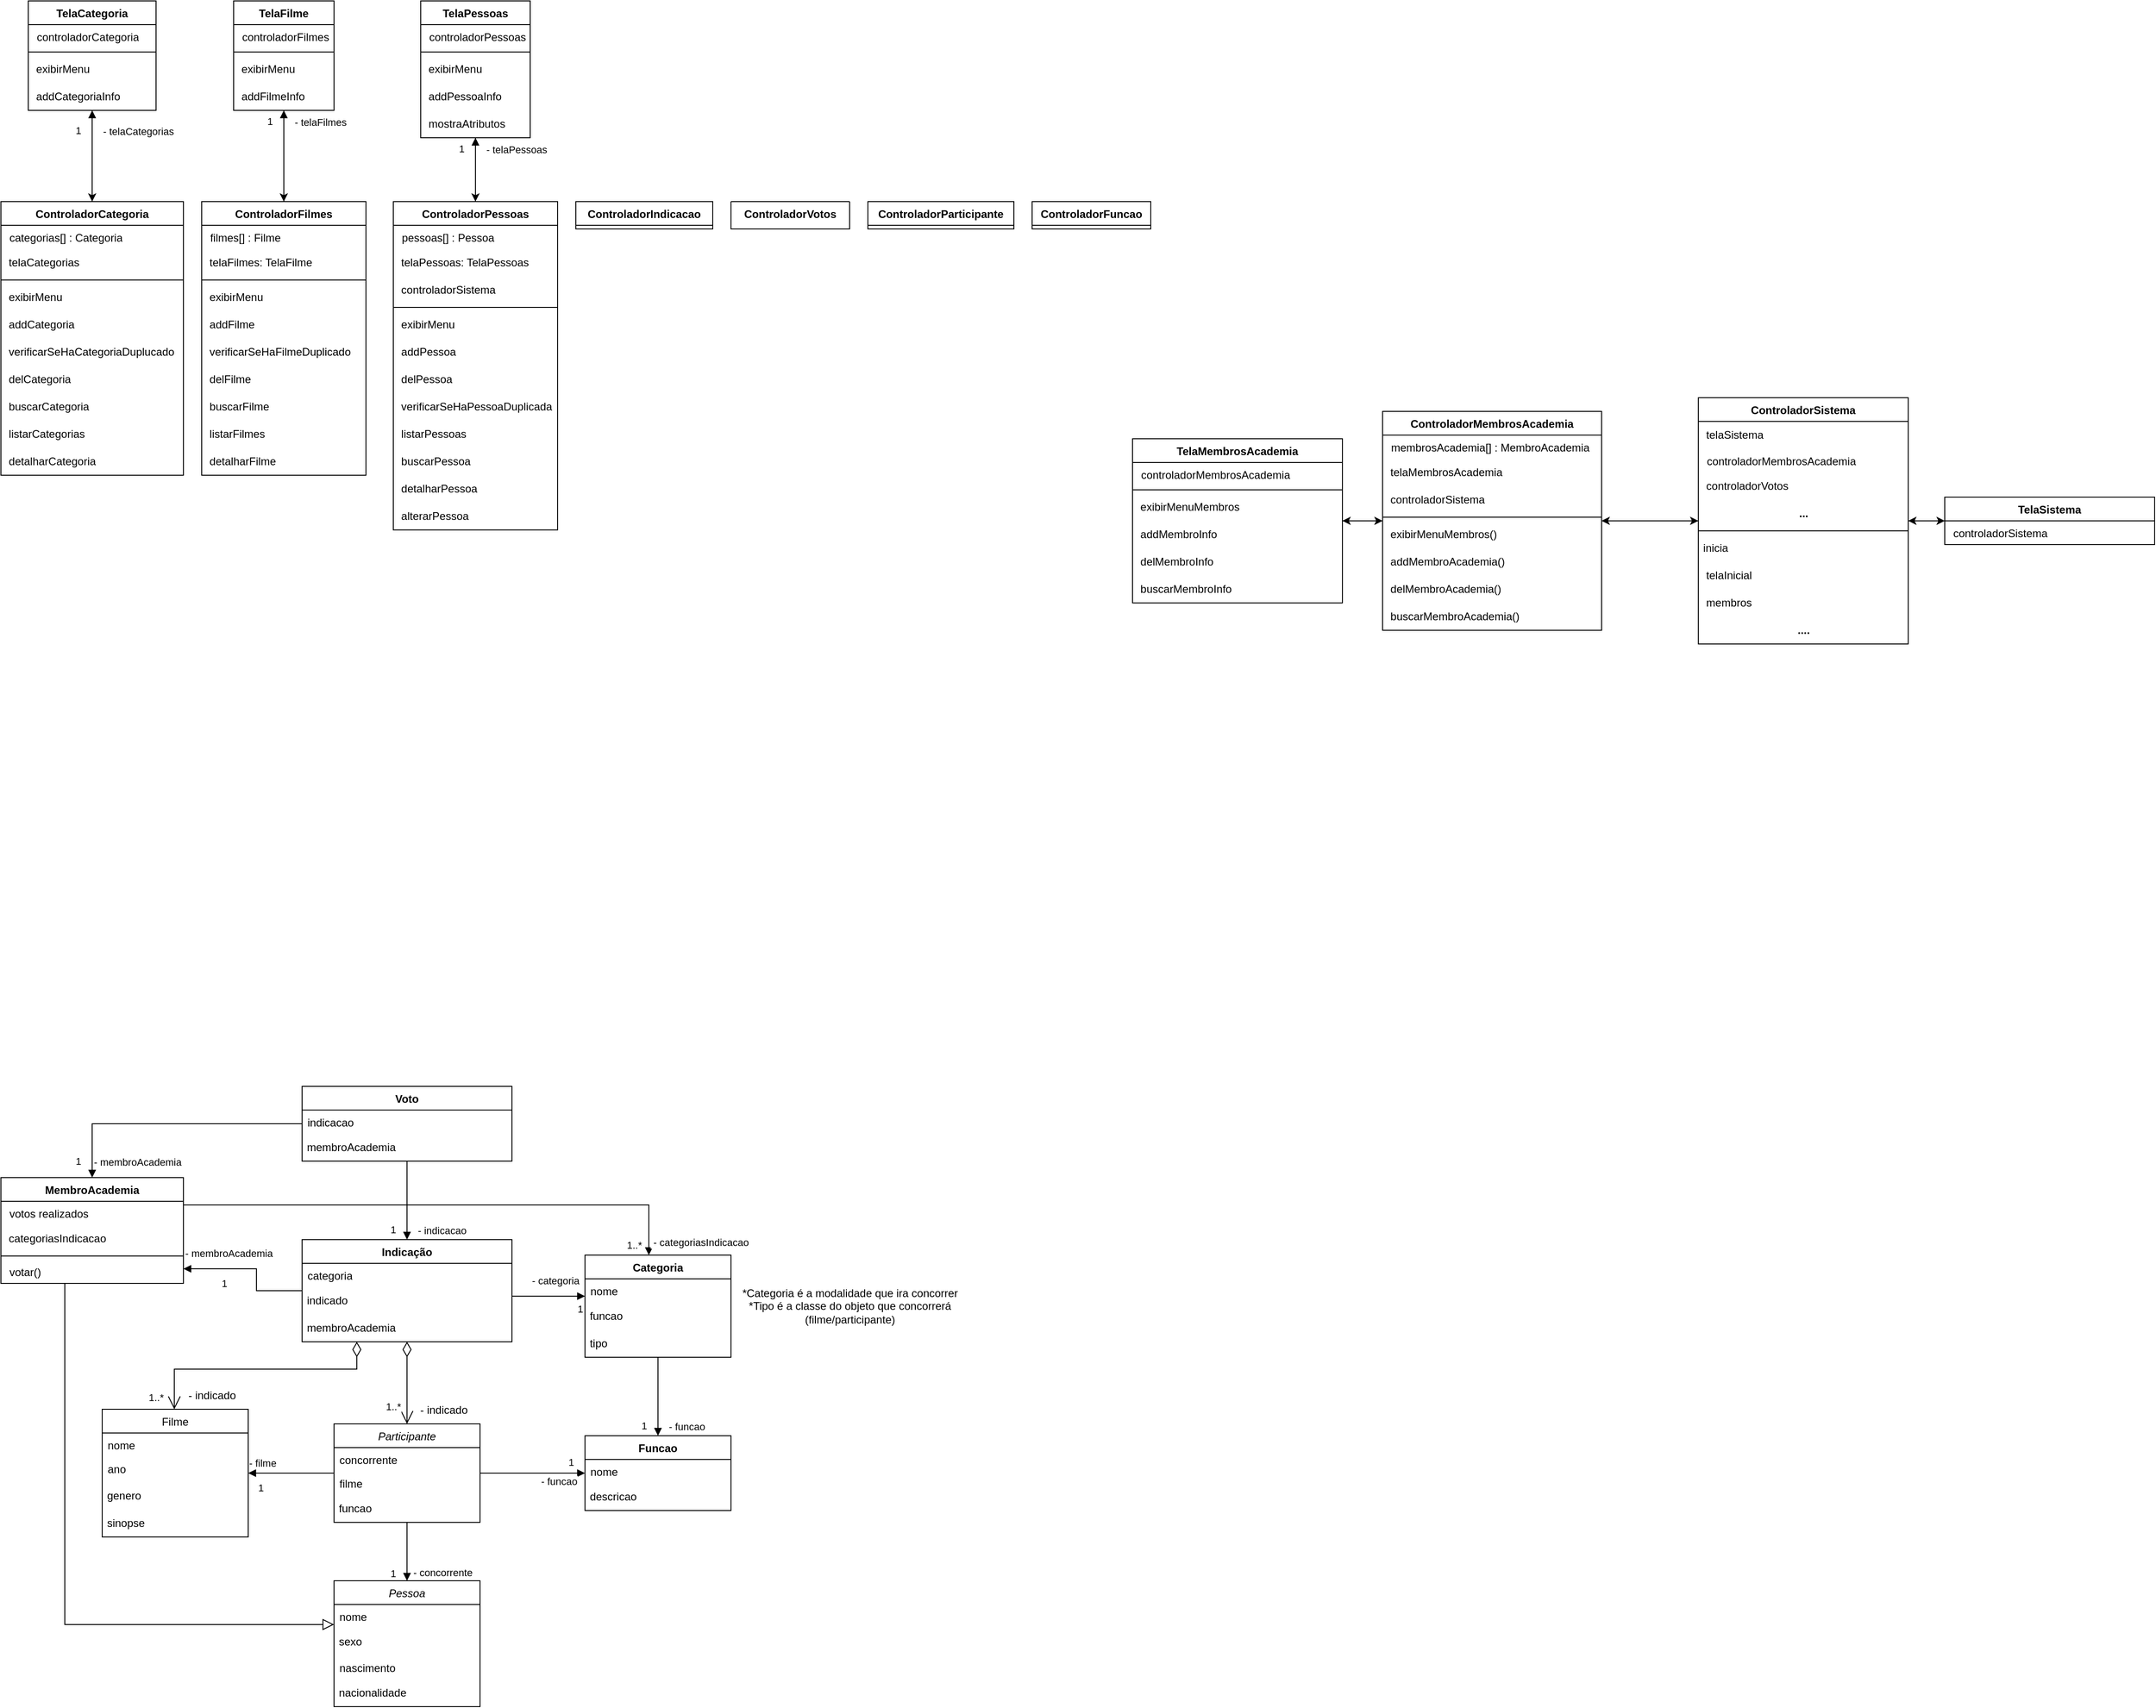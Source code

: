 <mxfile version="27.0.9">
  <diagram id="C5RBs43oDa-KdzZeNtuy" name="Page-1">
    <mxGraphModel dx="488" dy="505" grid="1" gridSize="10" guides="1" tooltips="1" connect="1" arrows="1" fold="1" page="1" pageScale="1" pageWidth="827" pageHeight="1169" math="0" shadow="0">
      <root>
        <mxCell id="WIyWlLk6GJQsqaUBKTNV-0" />
        <mxCell id="WIyWlLk6GJQsqaUBKTNV-1" parent="WIyWlLk6GJQsqaUBKTNV-0" />
        <mxCell id="9W1iwy_OAX4NTckHWpWj-81" value="ControladorPessoas" style="swimlane;fontStyle=1;align=center;verticalAlign=top;childLayout=stackLayout;horizontal=1;startSize=26;horizontalStack=0;resizeParent=1;resizeParentMax=0;resizeLast=0;collapsible=1;marginBottom=0;whiteSpace=wrap;html=1;" parent="WIyWlLk6GJQsqaUBKTNV-1" vertex="1">
          <mxGeometry x="1290" y="240" width="180" height="360" as="geometry">
            <mxRectangle x="1620" y="280" width="150" height="30" as="alternateBounds" />
          </mxGeometry>
        </mxCell>
        <mxCell id="9W1iwy_OAX4NTckHWpWj-82" value="&amp;nbsp;pessoas[] : Pessoa" style="text;strokeColor=none;fillColor=none;align=left;verticalAlign=top;spacingLeft=4;spacingRight=4;overflow=hidden;rotatable=0;points=[[0,0.5],[1,0.5]];portConstraint=eastwest;whiteSpace=wrap;html=1;" parent="9W1iwy_OAX4NTckHWpWj-81" vertex="1">
          <mxGeometry y="26" width="180" height="26" as="geometry" />
        </mxCell>
        <mxCell id="YKyvO3gq6U2hfCJ5N-JU-4" value="&amp;nbsp; telaPessoas: TelaPessoas" style="text;html=1;align=left;verticalAlign=middle;resizable=0;points=[];autosize=1;strokeColor=none;fillColor=none;" parent="9W1iwy_OAX4NTckHWpWj-81" vertex="1">
          <mxGeometry y="52" width="180" height="30" as="geometry" />
        </mxCell>
        <mxCell id="YKyvO3gq6U2hfCJ5N-JU-5" value="&amp;nbsp; controladorSistema" style="text;html=1;align=left;verticalAlign=middle;resizable=0;points=[];autosize=1;strokeColor=none;fillColor=none;" parent="9W1iwy_OAX4NTckHWpWj-81" vertex="1">
          <mxGeometry y="82" width="180" height="30" as="geometry" />
        </mxCell>
        <mxCell id="tpw9YJ-Qu1VClV8peyNd-2" value="" style="line;strokeWidth=1;fillColor=none;align=left;verticalAlign=middle;spacingTop=-1;spacingLeft=3;spacingRight=3;rotatable=0;labelPosition=right;points=[];portConstraint=eastwest;strokeColor=inherit;" parent="9W1iwy_OAX4NTckHWpWj-81" vertex="1">
          <mxGeometry y="112" width="180" height="8" as="geometry" />
        </mxCell>
        <mxCell id="tpw9YJ-Qu1VClV8peyNd-1" value="&amp;nbsp; exibirMenu" style="text;html=1;align=left;verticalAlign=middle;resizable=0;points=[];autosize=1;strokeColor=none;fillColor=none;" parent="9W1iwy_OAX4NTckHWpWj-81" vertex="1">
          <mxGeometry y="120" width="180" height="30" as="geometry" />
        </mxCell>
        <mxCell id="tpw9YJ-Qu1VClV8peyNd-3" value="&amp;nbsp; addPessoa" style="text;html=1;align=left;verticalAlign=middle;resizable=0;points=[];autosize=1;strokeColor=none;fillColor=none;" parent="9W1iwy_OAX4NTckHWpWj-81" vertex="1">
          <mxGeometry y="150" width="180" height="30" as="geometry" />
        </mxCell>
        <mxCell id="tpw9YJ-Qu1VClV8peyNd-5" value="&amp;nbsp; delPessoa" style="text;html=1;align=left;verticalAlign=middle;resizable=0;points=[];autosize=1;strokeColor=none;fillColor=none;" parent="9W1iwy_OAX4NTckHWpWj-81" vertex="1">
          <mxGeometry y="180" width="180" height="30" as="geometry" />
        </mxCell>
        <mxCell id="tpw9YJ-Qu1VClV8peyNd-4" value="&amp;nbsp; verificarSeHaPessoaDuplicada" style="text;html=1;align=left;verticalAlign=middle;resizable=0;points=[];autosize=1;strokeColor=none;fillColor=none;" parent="9W1iwy_OAX4NTckHWpWj-81" vertex="1">
          <mxGeometry y="210" width="180" height="30" as="geometry" />
        </mxCell>
        <mxCell id="tpw9YJ-Qu1VClV8peyNd-7" value="&amp;nbsp; listarPessoas" style="text;html=1;align=left;verticalAlign=middle;resizable=0;points=[];autosize=1;strokeColor=none;fillColor=none;" parent="9W1iwy_OAX4NTckHWpWj-81" vertex="1">
          <mxGeometry y="240" width="180" height="30" as="geometry" />
        </mxCell>
        <mxCell id="tpw9YJ-Qu1VClV8peyNd-6" value="&amp;nbsp; buscarPessoa" style="text;html=1;align=left;verticalAlign=middle;resizable=0;points=[];autosize=1;strokeColor=none;fillColor=none;" parent="9W1iwy_OAX4NTckHWpWj-81" vertex="1">
          <mxGeometry y="270" width="180" height="30" as="geometry" />
        </mxCell>
        <mxCell id="tpw9YJ-Qu1VClV8peyNd-8" value="&amp;nbsp; detalharPessoa" style="text;html=1;align=left;verticalAlign=middle;resizable=0;points=[];autosize=1;strokeColor=none;fillColor=none;" parent="9W1iwy_OAX4NTckHWpWj-81" vertex="1">
          <mxGeometry y="300" width="180" height="30" as="geometry" />
        </mxCell>
        <mxCell id="tpw9YJ-Qu1VClV8peyNd-9" value="&amp;nbsp; alterarPessoa" style="text;html=1;align=left;verticalAlign=middle;resizable=0;points=[];autosize=1;strokeColor=none;fillColor=none;" parent="9W1iwy_OAX4NTckHWpWj-81" vertex="1">
          <mxGeometry y="330" width="180" height="30" as="geometry" />
        </mxCell>
        <mxCell id="9W1iwy_OAX4NTckHWpWj-85" value="ControladorParticipante" style="swimlane;fontStyle=1;align=center;verticalAlign=top;childLayout=stackLayout;horizontal=1;startSize=26;horizontalStack=0;resizeParent=1;resizeParentMax=0;resizeLast=0;collapsible=1;marginBottom=0;whiteSpace=wrap;html=1;" parent="WIyWlLk6GJQsqaUBKTNV-1" vertex="1" collapsed="1">
          <mxGeometry x="1810" y="240" width="160" height="30" as="geometry">
            <mxRectangle x="80" y="1670" width="230" height="52" as="alternateBounds" />
          </mxGeometry>
        </mxCell>
        <mxCell id="9W1iwy_OAX4NTckHWpWj-86" value="&amp;nbsp;papeis[] : Papel" style="text;strokeColor=none;fillColor=none;align=left;verticalAlign=top;spacingLeft=4;spacingRight=4;overflow=hidden;rotatable=0;points=[[0,0.5],[1,0.5]];portConstraint=eastwest;whiteSpace=wrap;html=1;" parent="9W1iwy_OAX4NTckHWpWj-85" vertex="1">
          <mxGeometry y="26" width="230" height="26" as="geometry" />
        </mxCell>
        <mxCell id="9W1iwy_OAX4NTckHWpWj-89" value="ControladorFilmes" style="swimlane;fontStyle=1;align=center;verticalAlign=top;childLayout=stackLayout;horizontal=1;startSize=26;horizontalStack=0;resizeParent=1;resizeParentMax=0;resizeLast=0;collapsible=1;marginBottom=0;whiteSpace=wrap;html=1;" parent="WIyWlLk6GJQsqaUBKTNV-1" vertex="1">
          <mxGeometry x="1080" y="240" width="180" height="300" as="geometry">
            <mxRectangle x="1060" y="230" width="150" height="30" as="alternateBounds" />
          </mxGeometry>
        </mxCell>
        <mxCell id="9W1iwy_OAX4NTckHWpWj-90" value="&amp;nbsp;filmes[] : Filme" style="text;strokeColor=none;fillColor=none;align=left;verticalAlign=top;spacingLeft=4;spacingRight=4;overflow=hidden;rotatable=0;points=[[0,0.5],[1,0.5]];portConstraint=eastwest;whiteSpace=wrap;html=1;" parent="9W1iwy_OAX4NTckHWpWj-89" vertex="1">
          <mxGeometry y="26" width="180" height="26" as="geometry" />
        </mxCell>
        <mxCell id="tpw9YJ-Qu1VClV8peyNd-13" value="&amp;nbsp; telaFilmes: TelaFilme" style="text;html=1;align=left;verticalAlign=middle;resizable=0;points=[];autosize=1;strokeColor=none;fillColor=none;" parent="9W1iwy_OAX4NTckHWpWj-89" vertex="1">
          <mxGeometry y="52" width="180" height="30" as="geometry" />
        </mxCell>
        <mxCell id="tpw9YJ-Qu1VClV8peyNd-14" value="" style="line;strokeWidth=1;fillColor=none;align=left;verticalAlign=middle;spacingTop=-1;spacingLeft=3;spacingRight=3;rotatable=0;labelPosition=right;points=[];portConstraint=eastwest;strokeColor=inherit;" parent="9W1iwy_OAX4NTckHWpWj-89" vertex="1">
          <mxGeometry y="82" width="180" height="8" as="geometry" />
        </mxCell>
        <mxCell id="tpw9YJ-Qu1VClV8peyNd-28" value="&amp;nbsp; exibirMenu" style="text;html=1;align=left;verticalAlign=middle;resizable=0;points=[];autosize=1;strokeColor=none;fillColor=none;" parent="9W1iwy_OAX4NTckHWpWj-89" vertex="1">
          <mxGeometry y="90" width="180" height="30" as="geometry" />
        </mxCell>
        <mxCell id="tpw9YJ-Qu1VClV8peyNd-15" value="&amp;nbsp; addFilme" style="text;html=1;align=left;verticalAlign=middle;resizable=0;points=[];autosize=1;strokeColor=none;fillColor=none;" parent="9W1iwy_OAX4NTckHWpWj-89" vertex="1">
          <mxGeometry y="120" width="180" height="30" as="geometry" />
        </mxCell>
        <mxCell id="tpw9YJ-Qu1VClV8peyNd-27" value="&amp;nbsp; verificarSeHaFilmeDuplicado" style="text;html=1;align=left;verticalAlign=middle;resizable=0;points=[];autosize=1;strokeColor=none;fillColor=none;" parent="9W1iwy_OAX4NTckHWpWj-89" vertex="1">
          <mxGeometry y="150" width="180" height="30" as="geometry" />
        </mxCell>
        <mxCell id="tpw9YJ-Qu1VClV8peyNd-16" value="&amp;nbsp; delFilme" style="text;html=1;align=left;verticalAlign=middle;resizable=0;points=[];autosize=1;strokeColor=none;fillColor=none;" parent="9W1iwy_OAX4NTckHWpWj-89" vertex="1">
          <mxGeometry y="180" width="180" height="30" as="geometry" />
        </mxCell>
        <mxCell id="tpw9YJ-Qu1VClV8peyNd-17" value="&amp;nbsp; buscarFilme" style="text;html=1;align=left;verticalAlign=middle;resizable=0;points=[];autosize=1;strokeColor=none;fillColor=none;" parent="9W1iwy_OAX4NTckHWpWj-89" vertex="1">
          <mxGeometry y="210" width="180" height="30" as="geometry" />
        </mxCell>
        <mxCell id="tpw9YJ-Qu1VClV8peyNd-25" value="&amp;nbsp; listarFilmes" style="text;html=1;align=left;verticalAlign=middle;resizable=0;points=[];autosize=1;strokeColor=none;fillColor=none;" parent="9W1iwy_OAX4NTckHWpWj-89" vertex="1">
          <mxGeometry y="240" width="180" height="30" as="geometry" />
        </mxCell>
        <mxCell id="tpw9YJ-Qu1VClV8peyNd-18" value="&amp;nbsp; detalharFilme" style="text;html=1;align=left;verticalAlign=middle;resizable=0;points=[];autosize=1;strokeColor=none;fillColor=none;" parent="9W1iwy_OAX4NTckHWpWj-89" vertex="1">
          <mxGeometry y="270" width="180" height="30" as="geometry" />
        </mxCell>
        <mxCell id="9W1iwy_OAX4NTckHWpWj-91" value="ControladorCategoria" style="swimlane;fontStyle=1;align=center;verticalAlign=top;childLayout=stackLayout;horizontal=1;startSize=26;horizontalStack=0;resizeParent=1;resizeParentMax=0;resizeLast=0;collapsible=1;marginBottom=0;whiteSpace=wrap;html=1;" parent="WIyWlLk6GJQsqaUBKTNV-1" vertex="1">
          <mxGeometry x="860" y="240" width="200" height="300" as="geometry">
            <mxRectangle x="920" y="310" width="150" height="30" as="alternateBounds" />
          </mxGeometry>
        </mxCell>
        <mxCell id="9W1iwy_OAX4NTckHWpWj-92" value="&amp;nbsp;categorias[] : Categoria" style="text;strokeColor=none;fillColor=none;align=left;verticalAlign=top;spacingLeft=4;spacingRight=4;overflow=hidden;rotatable=0;points=[[0,0.5],[1,0.5]];portConstraint=eastwest;whiteSpace=wrap;html=1;" parent="9W1iwy_OAX4NTckHWpWj-91" vertex="1">
          <mxGeometry y="26" width="200" height="26" as="geometry" />
        </mxCell>
        <mxCell id="ElfqUVGlG9DmUAUdj6ou-38" value="&amp;nbsp; telaCategorias" style="text;html=1;align=left;verticalAlign=middle;resizable=0;points=[];autosize=1;strokeColor=none;fillColor=none;" vertex="1" parent="9W1iwy_OAX4NTckHWpWj-91">
          <mxGeometry y="52" width="200" height="30" as="geometry" />
        </mxCell>
        <mxCell id="y56MGoeqzhuSRg1s8rFU-12" value="" style="line;strokeWidth=1;fillColor=none;align=left;verticalAlign=middle;spacingTop=-1;spacingLeft=3;spacingRight=3;rotatable=0;labelPosition=right;points=[];portConstraint=eastwest;strokeColor=inherit;" parent="9W1iwy_OAX4NTckHWpWj-91" vertex="1">
          <mxGeometry y="82" width="200" height="8" as="geometry" />
        </mxCell>
        <mxCell id="y56MGoeqzhuSRg1s8rFU-13" value="&amp;nbsp; exibirMenu" style="text;html=1;align=left;verticalAlign=middle;resizable=0;points=[];autosize=1;strokeColor=none;fillColor=none;" parent="9W1iwy_OAX4NTckHWpWj-91" vertex="1">
          <mxGeometry y="90" width="200" height="30" as="geometry" />
        </mxCell>
        <mxCell id="y56MGoeqzhuSRg1s8rFU-14" value="&amp;nbsp; addCategoria" style="text;html=1;align=left;verticalAlign=middle;resizable=0;points=[];autosize=1;strokeColor=none;fillColor=none;" parent="9W1iwy_OAX4NTckHWpWj-91" vertex="1">
          <mxGeometry y="120" width="200" height="30" as="geometry" />
        </mxCell>
        <mxCell id="y56MGoeqzhuSRg1s8rFU-17" value="&amp;nbsp; verificarSeHaCategoriaDuplucado" style="text;html=1;align=left;verticalAlign=middle;resizable=0;points=[];autosize=1;strokeColor=none;fillColor=none;" parent="9W1iwy_OAX4NTckHWpWj-91" vertex="1">
          <mxGeometry y="150" width="200" height="30" as="geometry" />
        </mxCell>
        <mxCell id="y56MGoeqzhuSRg1s8rFU-15" value="&amp;nbsp; delCategoria" style="text;html=1;align=left;verticalAlign=middle;resizable=0;points=[];autosize=1;strokeColor=none;fillColor=none;" parent="9W1iwy_OAX4NTckHWpWj-91" vertex="1">
          <mxGeometry y="180" width="200" height="30" as="geometry" />
        </mxCell>
        <mxCell id="y56MGoeqzhuSRg1s8rFU-16" value="&amp;nbsp; buscarCategoria" style="text;html=1;align=left;verticalAlign=middle;resizable=0;points=[];autosize=1;strokeColor=none;fillColor=none;" parent="9W1iwy_OAX4NTckHWpWj-91" vertex="1">
          <mxGeometry y="210" width="200" height="30" as="geometry" />
        </mxCell>
        <mxCell id="y56MGoeqzhuSRg1s8rFU-19" value="&amp;nbsp; listarCategorias" style="text;html=1;align=left;verticalAlign=middle;resizable=0;points=[];autosize=1;strokeColor=none;fillColor=none;" parent="9W1iwy_OAX4NTckHWpWj-91" vertex="1">
          <mxGeometry y="240" width="200" height="30" as="geometry" />
        </mxCell>
        <mxCell id="y56MGoeqzhuSRg1s8rFU-20" value="&amp;nbsp; detalharCategoria" style="text;html=1;align=left;verticalAlign=middle;resizable=0;points=[];autosize=1;strokeColor=none;fillColor=none;" parent="9W1iwy_OAX4NTckHWpWj-91" vertex="1">
          <mxGeometry y="270" width="200" height="30" as="geometry" />
        </mxCell>
        <mxCell id="9W1iwy_OAX4NTckHWpWj-93" value="ControladorIndicacao" style="swimlane;fontStyle=1;align=center;verticalAlign=top;childLayout=stackLayout;horizontal=1;startSize=26;horizontalStack=0;resizeParent=1;resizeParentMax=0;resizeLast=0;collapsible=1;marginBottom=0;whiteSpace=wrap;html=1;" parent="WIyWlLk6GJQsqaUBKTNV-1" vertex="1" collapsed="1">
          <mxGeometry x="1490" y="240" width="150" height="30" as="geometry">
            <mxRectangle x="80" y="1370" width="230" height="52" as="alternateBounds" />
          </mxGeometry>
        </mxCell>
        <mxCell id="9W1iwy_OAX4NTckHWpWj-94" value="&amp;nbsp;indicacoes[] : Indicação" style="text;strokeColor=none;fillColor=none;align=left;verticalAlign=top;spacingLeft=4;spacingRight=4;overflow=hidden;rotatable=0;points=[[0,0.5],[1,0.5]];portConstraint=eastwest;whiteSpace=wrap;html=1;" parent="9W1iwy_OAX4NTckHWpWj-93" vertex="1">
          <mxGeometry y="26" width="230" height="26" as="geometry" />
        </mxCell>
        <mxCell id="9W1iwy_OAX4NTckHWpWj-95" value="ControladorVotos" style="swimlane;fontStyle=1;align=center;verticalAlign=top;childLayout=stackLayout;horizontal=1;startSize=0;horizontalStack=0;resizeParent=1;resizeParentMax=0;resizeLast=0;collapsible=1;marginBottom=0;whiteSpace=wrap;html=1;" parent="WIyWlLk6GJQsqaUBKTNV-1" vertex="1" collapsed="1">
          <mxGeometry x="1660" y="240" width="130" height="30" as="geometry">
            <mxRectangle x="70" y="1030" width="230" height="82" as="alternateBounds" />
          </mxGeometry>
        </mxCell>
        <mxCell id="9W1iwy_OAX4NTckHWpWj-96" value="&amp;nbsp;votos[] : Voto" style="text;strokeColor=none;fillColor=none;align=left;verticalAlign=top;spacingLeft=4;spacingRight=4;overflow=hidden;rotatable=0;points=[[0,0.5],[1,0.5]];portConstraint=eastwest;whiteSpace=wrap;html=1;" parent="9W1iwy_OAX4NTckHWpWj-95" vertex="1">
          <mxGeometry y="26" width="230" height="26" as="geometry" />
        </mxCell>
        <mxCell id="84xN2-ixmyvOUwB_hC0d-56" value="&amp;nbsp; controladorSistema" style="text;html=1;align=left;verticalAlign=middle;resizable=0;points=[];autosize=1;strokeColor=none;fillColor=none;" parent="9W1iwy_OAX4NTckHWpWj-95" vertex="1">
          <mxGeometry y="52" width="230" height="30" as="geometry" />
        </mxCell>
        <mxCell id="84xN2-ixmyvOUwB_hC0d-60" style="edgeStyle=orthogonalEdgeStyle;rounded=0;orthogonalLoop=1;jettySize=auto;html=1;" parent="WIyWlLk6GJQsqaUBKTNV-1" source="9W1iwy_OAX4NTckHWpWj-97" target="84xN2-ixmyvOUwB_hC0d-0" edge="1">
          <mxGeometry relative="1" as="geometry" />
        </mxCell>
        <mxCell id="84xN2-ixmyvOUwB_hC0d-70" style="edgeStyle=orthogonalEdgeStyle;rounded=0;orthogonalLoop=1;jettySize=auto;html=1;" parent="WIyWlLk6GJQsqaUBKTNV-1" source="9W1iwy_OAX4NTckHWpWj-97" target="84xN2-ixmyvOUwB_hC0d-68" edge="1">
          <mxGeometry relative="1" as="geometry" />
        </mxCell>
        <mxCell id="9W1iwy_OAX4NTckHWpWj-97" value="ControladorMembrosAcademia" style="swimlane;fontStyle=1;align=center;verticalAlign=top;childLayout=stackLayout;horizontal=1;startSize=26;horizontalStack=0;resizeParent=1;resizeParentMax=0;resizeLast=0;collapsible=1;marginBottom=0;whiteSpace=wrap;html=1;" parent="WIyWlLk6GJQsqaUBKTNV-1" vertex="1">
          <mxGeometry x="2374" y="470" width="240" height="240" as="geometry">
            <mxRectangle x="70" y="1133" width="210" height="30" as="alternateBounds" />
          </mxGeometry>
        </mxCell>
        <mxCell id="9W1iwy_OAX4NTckHWpWj-98" value="&amp;nbsp;membrosAcademia[] : MembroAcademia" style="text;strokeColor=none;fillColor=none;align=left;verticalAlign=top;spacingLeft=4;spacingRight=4;overflow=hidden;rotatable=0;points=[[0,0.5],[1,0.5]];portConstraint=eastwest;whiteSpace=wrap;html=1;" parent="9W1iwy_OAX4NTckHWpWj-97" vertex="1">
          <mxGeometry y="26" width="240" height="26" as="geometry" />
        </mxCell>
        <mxCell id="84xN2-ixmyvOUwB_hC0d-72" value="&amp;nbsp; telaMembrosAcademia" style="text;html=1;align=left;verticalAlign=middle;resizable=0;points=[];autosize=1;strokeColor=none;fillColor=none;" parent="9W1iwy_OAX4NTckHWpWj-97" vertex="1">
          <mxGeometry y="52" width="240" height="30" as="geometry" />
        </mxCell>
        <mxCell id="84xN2-ixmyvOUwB_hC0d-2" value="&amp;nbsp; controladorSistema" style="text;html=1;align=left;verticalAlign=middle;resizable=0;points=[];autosize=1;strokeColor=none;fillColor=none;" parent="9W1iwy_OAX4NTckHWpWj-97" vertex="1">
          <mxGeometry y="82" width="240" height="30" as="geometry" />
        </mxCell>
        <mxCell id="84xN2-ixmyvOUwB_hC0d-3" value="" style="line;strokeWidth=1;fillColor=none;align=left;verticalAlign=middle;spacingTop=-1;spacingLeft=3;spacingRight=3;rotatable=0;labelPosition=right;points=[];portConstraint=eastwest;strokeColor=inherit;" parent="9W1iwy_OAX4NTckHWpWj-97" vertex="1">
          <mxGeometry y="112" width="240" height="8" as="geometry" />
        </mxCell>
        <mxCell id="84xN2-ixmyvOUwB_hC0d-73" value="&amp;nbsp; exibirMenuMembros()" style="text;html=1;align=left;verticalAlign=middle;resizable=0;points=[];autosize=1;strokeColor=none;fillColor=none;" parent="9W1iwy_OAX4NTckHWpWj-97" vertex="1">
          <mxGeometry y="120" width="240" height="30" as="geometry" />
        </mxCell>
        <mxCell id="84xN2-ixmyvOUwB_hC0d-4" value="&amp;nbsp; addMembroAcademia()" style="text;html=1;align=left;verticalAlign=middle;resizable=0;points=[];autosize=1;strokeColor=none;fillColor=none;" parent="9W1iwy_OAX4NTckHWpWj-97" vertex="1">
          <mxGeometry y="150" width="240" height="30" as="geometry" />
        </mxCell>
        <mxCell id="84xN2-ixmyvOUwB_hC0d-5" value="&amp;nbsp; delMembroAcademia()" style="text;html=1;align=left;verticalAlign=middle;resizable=0;points=[];autosize=1;strokeColor=none;fillColor=none;" parent="9W1iwy_OAX4NTckHWpWj-97" vertex="1">
          <mxGeometry y="180" width="240" height="30" as="geometry" />
        </mxCell>
        <mxCell id="84xN2-ixmyvOUwB_hC0d-6" value="&amp;nbsp; buscarMembroAcademia()" style="text;html=1;align=left;verticalAlign=middle;resizable=0;points=[];autosize=1;strokeColor=none;fillColor=none;" parent="9W1iwy_OAX4NTckHWpWj-97" vertex="1">
          <mxGeometry y="210" width="240" height="30" as="geometry" />
        </mxCell>
        <mxCell id="84xN2-ixmyvOUwB_hC0d-59" style="edgeStyle=orthogonalEdgeStyle;rounded=0;orthogonalLoop=1;jettySize=auto;html=1;" parent="WIyWlLk6GJQsqaUBKTNV-1" source="84xN2-ixmyvOUwB_hC0d-0" target="9W1iwy_OAX4NTckHWpWj-97" edge="1">
          <mxGeometry relative="1" as="geometry" />
        </mxCell>
        <mxCell id="84xN2-ixmyvOUwB_hC0d-66" style="edgeStyle=orthogonalEdgeStyle;rounded=0;orthogonalLoop=1;jettySize=auto;html=1;" parent="WIyWlLk6GJQsqaUBKTNV-1" source="84xN2-ixmyvOUwB_hC0d-0" target="84xN2-ixmyvOUwB_hC0d-61" edge="1">
          <mxGeometry relative="1" as="geometry" />
        </mxCell>
        <mxCell id="84xN2-ixmyvOUwB_hC0d-0" value="ControladorSistema" style="swimlane;fontStyle=1;align=center;verticalAlign=top;childLayout=stackLayout;horizontal=1;startSize=26;horizontalStack=0;resizeParent=1;resizeParentMax=0;resizeLast=0;collapsible=1;marginBottom=0;whiteSpace=wrap;html=1;" parent="WIyWlLk6GJQsqaUBKTNV-1" vertex="1">
          <mxGeometry x="2720" y="455" width="230" height="270" as="geometry">
            <mxRectangle x="510" y="1208" width="150" height="30" as="alternateBounds" />
          </mxGeometry>
        </mxCell>
        <mxCell id="84xN2-ixmyvOUwB_hC0d-65" value="&amp;nbsp; telaSistema" style="text;html=1;align=left;verticalAlign=middle;resizable=0;points=[];autosize=1;strokeColor=none;fillColor=none;" parent="84xN2-ixmyvOUwB_hC0d-0" vertex="1">
          <mxGeometry y="26" width="230" height="30" as="geometry" />
        </mxCell>
        <mxCell id="84xN2-ixmyvOUwB_hC0d-1" value="&amp;nbsp;controladorMembrosAcademia" style="text;strokeColor=none;fillColor=none;align=left;verticalAlign=top;spacingLeft=4;spacingRight=4;overflow=hidden;rotatable=0;points=[[0,0.5],[1,0.5]];portConstraint=eastwest;whiteSpace=wrap;html=1;" parent="84xN2-ixmyvOUwB_hC0d-0" vertex="1">
          <mxGeometry y="56" width="230" height="26" as="geometry" />
        </mxCell>
        <mxCell id="84xN2-ixmyvOUwB_hC0d-55" value="&amp;nbsp; controladorVotos" style="text;html=1;align=left;verticalAlign=middle;resizable=0;points=[];autosize=1;strokeColor=none;fillColor=none;" parent="84xN2-ixmyvOUwB_hC0d-0" vertex="1">
          <mxGeometry y="82" width="230" height="30" as="geometry" />
        </mxCell>
        <mxCell id="84xN2-ixmyvOUwB_hC0d-58" value="&lt;b&gt;...&lt;/b&gt;" style="text;html=1;align=center;verticalAlign=middle;resizable=0;points=[];autosize=1;strokeColor=none;fillColor=none;" parent="84xN2-ixmyvOUwB_hC0d-0" vertex="1">
          <mxGeometry y="112" width="230" height="30" as="geometry" />
        </mxCell>
        <mxCell id="84xN2-ixmyvOUwB_hC0d-79" value="" style="line;strokeWidth=1;fillColor=none;align=left;verticalAlign=middle;spacingTop=-1;spacingLeft=3;spacingRight=3;rotatable=0;labelPosition=right;points=[];portConstraint=eastwest;strokeColor=inherit;" parent="84xN2-ixmyvOUwB_hC0d-0" vertex="1">
          <mxGeometry y="142" width="230" height="8" as="geometry" />
        </mxCell>
        <mxCell id="84xN2-ixmyvOUwB_hC0d-81" value="&amp;nbsp;inicia" style="text;html=1;align=left;verticalAlign=middle;resizable=0;points=[];autosize=1;strokeColor=none;fillColor=none;" parent="84xN2-ixmyvOUwB_hC0d-0" vertex="1">
          <mxGeometry y="150" width="230" height="30" as="geometry" />
        </mxCell>
        <mxCell id="84xN2-ixmyvOUwB_hC0d-82" value="&amp;nbsp; telaInicial" style="text;html=1;align=left;verticalAlign=middle;resizable=0;points=[];autosize=1;strokeColor=none;fillColor=none;" parent="84xN2-ixmyvOUwB_hC0d-0" vertex="1">
          <mxGeometry y="180" width="230" height="30" as="geometry" />
        </mxCell>
        <mxCell id="84xN2-ixmyvOUwB_hC0d-83" value="&amp;nbsp; membros" style="text;html=1;align=left;verticalAlign=middle;resizable=0;points=[];autosize=1;strokeColor=none;fillColor=none;" parent="84xN2-ixmyvOUwB_hC0d-0" vertex="1">
          <mxGeometry y="210" width="230" height="30" as="geometry" />
        </mxCell>
        <mxCell id="84xN2-ixmyvOUwB_hC0d-84" value="&lt;b&gt;....&lt;/b&gt;" style="text;html=1;align=center;verticalAlign=middle;resizable=0;points=[];autosize=1;strokeColor=none;fillColor=none;" parent="84xN2-ixmyvOUwB_hC0d-0" vertex="1">
          <mxGeometry y="240" width="230" height="30" as="geometry" />
        </mxCell>
        <mxCell id="84xN2-ixmyvOUwB_hC0d-7" value="Pessoa" style="swimlane;fontStyle=2;align=center;verticalAlign=top;childLayout=stackLayout;horizontal=1;startSize=26;horizontalStack=0;resizeParent=1;resizeLast=0;collapsible=1;marginBottom=0;rounded=0;shadow=0;strokeWidth=1;" parent="WIyWlLk6GJQsqaUBKTNV-1" vertex="1">
          <mxGeometry x="1225" y="1752" width="160" height="138" as="geometry">
            <mxRectangle x="210" y="700" width="160" height="26" as="alternateBounds" />
          </mxGeometry>
        </mxCell>
        <mxCell id="84xN2-ixmyvOUwB_hC0d-8" value="nome" style="text;align=left;verticalAlign=top;spacingLeft=4;spacingRight=4;overflow=hidden;rotatable=0;points=[[0,0.5],[1,0.5]];portConstraint=eastwest;" parent="84xN2-ixmyvOUwB_hC0d-7" vertex="1">
          <mxGeometry y="26" width="160" height="26" as="geometry" />
        </mxCell>
        <mxCell id="jYXu07hfgr1fd6vc76Sc-1" value="&amp;nbsp;sexo" style="text;html=1;align=left;verticalAlign=middle;resizable=0;points=[];autosize=1;strokeColor=none;fillColor=none;" parent="84xN2-ixmyvOUwB_hC0d-7" vertex="1">
          <mxGeometry y="52" width="160" height="30" as="geometry" />
        </mxCell>
        <mxCell id="84xN2-ixmyvOUwB_hC0d-9" value="nascimento" style="text;align=left;verticalAlign=top;spacingLeft=4;spacingRight=4;overflow=hidden;rotatable=0;points=[[0,0.5],[1,0.5]];portConstraint=eastwest;rounded=0;shadow=0;html=0;" parent="84xN2-ixmyvOUwB_hC0d-7" vertex="1">
          <mxGeometry y="82" width="160" height="26" as="geometry" />
        </mxCell>
        <mxCell id="84xN2-ixmyvOUwB_hC0d-10" value="&amp;nbsp;nacionalidade" style="text;html=1;align=left;verticalAlign=middle;resizable=0;points=[];autosize=1;strokeColor=none;fillColor=none;" parent="84xN2-ixmyvOUwB_hC0d-7" vertex="1">
          <mxGeometry y="108" width="160" height="30" as="geometry" />
        </mxCell>
        <mxCell id="84xN2-ixmyvOUwB_hC0d-11" value="Filme" style="swimlane;fontStyle=0;align=center;verticalAlign=top;childLayout=stackLayout;horizontal=1;startSize=26;horizontalStack=0;resizeParent=1;resizeLast=0;collapsible=1;marginBottom=0;rounded=0;shadow=0;strokeWidth=1;" parent="WIyWlLk6GJQsqaUBKTNV-1" vertex="1">
          <mxGeometry x="971" y="1564" width="160" height="140" as="geometry">
            <mxRectangle x="560" y="570" width="160" height="26" as="alternateBounds" />
          </mxGeometry>
        </mxCell>
        <mxCell id="84xN2-ixmyvOUwB_hC0d-12" value="nome" style="text;align=left;verticalAlign=top;spacingLeft=4;spacingRight=4;overflow=hidden;rotatable=0;points=[[0,0.5],[1,0.5]];portConstraint=eastwest;" parent="84xN2-ixmyvOUwB_hC0d-11" vertex="1">
          <mxGeometry y="26" width="160" height="26" as="geometry" />
        </mxCell>
        <mxCell id="84xN2-ixmyvOUwB_hC0d-15" value="ano" style="text;align=left;verticalAlign=top;spacingLeft=4;spacingRight=4;overflow=hidden;rotatable=0;points=[[0,0.5],[1,0.5]];portConstraint=eastwest;rounded=0;shadow=0;html=0;" parent="84xN2-ixmyvOUwB_hC0d-11" vertex="1">
          <mxGeometry y="52" width="160" height="28" as="geometry" />
        </mxCell>
        <mxCell id="tpw9YJ-Qu1VClV8peyNd-26" value="&amp;nbsp;genero" style="text;html=1;align=left;verticalAlign=middle;resizable=0;points=[];autosize=1;strokeColor=none;fillColor=none;" parent="84xN2-ixmyvOUwB_hC0d-11" vertex="1">
          <mxGeometry y="80" width="160" height="30" as="geometry" />
        </mxCell>
        <mxCell id="y56MGoeqzhuSRg1s8rFU-0" value="&amp;nbsp;sinopse" style="text;html=1;align=left;verticalAlign=middle;resizable=0;points=[];autosize=1;strokeColor=none;fillColor=none;" parent="84xN2-ixmyvOUwB_hC0d-11" vertex="1">
          <mxGeometry y="110" width="160" height="30" as="geometry" />
        </mxCell>
        <mxCell id="84xN2-ixmyvOUwB_hC0d-18" value="Voto" style="swimlane;fontStyle=1;align=center;verticalAlign=top;childLayout=stackLayout;horizontal=1;startSize=26;horizontalStack=0;resizeParent=1;resizeParentMax=0;resizeLast=0;collapsible=1;marginBottom=0;whiteSpace=wrap;html=1;" parent="WIyWlLk6GJQsqaUBKTNV-1" vertex="1">
          <mxGeometry x="1190" y="1210" width="230" height="82" as="geometry" />
        </mxCell>
        <mxCell id="84xN2-ixmyvOUwB_hC0d-19" value="indicacao" style="text;strokeColor=none;fillColor=none;align=left;verticalAlign=top;spacingLeft=4;spacingRight=4;overflow=hidden;rotatable=0;points=[[0,0.5],[1,0.5]];portConstraint=eastwest;whiteSpace=wrap;html=1;" parent="84xN2-ixmyvOUwB_hC0d-18" vertex="1">
          <mxGeometry y="26" width="230" height="26" as="geometry" />
        </mxCell>
        <mxCell id="84xN2-ixmyvOUwB_hC0d-20" value="&amp;nbsp;membroAcademia" style="text;html=1;align=left;verticalAlign=middle;resizable=0;points=[];autosize=1;strokeColor=none;fillColor=none;" parent="84xN2-ixmyvOUwB_hC0d-18" vertex="1">
          <mxGeometry y="52" width="230" height="30" as="geometry" />
        </mxCell>
        <mxCell id="84xN2-ixmyvOUwB_hC0d-21" value="MembroAcademia" style="swimlane;fontStyle=1;align=center;verticalAlign=top;childLayout=stackLayout;horizontal=1;startSize=26;horizontalStack=0;resizeParent=1;resizeParentMax=0;resizeLast=0;collapsible=1;marginBottom=0;whiteSpace=wrap;html=1;" parent="WIyWlLk6GJQsqaUBKTNV-1" vertex="1">
          <mxGeometry x="860" y="1310" width="200" height="116" as="geometry">
            <mxRectangle x="70" y="220" width="140" height="30" as="alternateBounds" />
          </mxGeometry>
        </mxCell>
        <mxCell id="84xN2-ixmyvOUwB_hC0d-22" value="&amp;nbsp;votos realizados" style="text;strokeColor=none;fillColor=none;align=left;verticalAlign=top;spacingLeft=4;spacingRight=4;overflow=hidden;rotatable=0;points=[[0,0.5],[1,0.5]];portConstraint=eastwest;whiteSpace=wrap;html=1;" parent="84xN2-ixmyvOUwB_hC0d-21" vertex="1">
          <mxGeometry y="26" width="200" height="26" as="geometry" />
        </mxCell>
        <mxCell id="84xN2-ixmyvOUwB_hC0d-89" value="&amp;nbsp; categoriasIndicacao" style="text;html=1;align=left;verticalAlign=middle;resizable=0;points=[];autosize=1;strokeColor=none;fillColor=none;" parent="84xN2-ixmyvOUwB_hC0d-21" vertex="1">
          <mxGeometry y="52" width="200" height="30" as="geometry" />
        </mxCell>
        <mxCell id="84xN2-ixmyvOUwB_hC0d-23" value="" style="line;strokeWidth=1;fillColor=none;align=left;verticalAlign=middle;spacingTop=-1;spacingLeft=3;spacingRight=3;rotatable=0;labelPosition=right;points=[];portConstraint=eastwest;strokeColor=inherit;" parent="84xN2-ixmyvOUwB_hC0d-21" vertex="1">
          <mxGeometry y="82" width="200" height="8" as="geometry" />
        </mxCell>
        <mxCell id="84xN2-ixmyvOUwB_hC0d-24" value="&amp;nbsp;votar()" style="text;strokeColor=none;fillColor=none;align=left;verticalAlign=top;spacingLeft=4;spacingRight=4;overflow=hidden;rotatable=0;points=[[0,0.5],[1,0.5]];portConstraint=eastwest;whiteSpace=wrap;html=1;" parent="84xN2-ixmyvOUwB_hC0d-21" vertex="1">
          <mxGeometry y="90" width="200" height="26" as="geometry" />
        </mxCell>
        <mxCell id="84xN2-ixmyvOUwB_hC0d-25" value="" style="endArrow=block;endSize=10;endFill=0;shadow=0;strokeWidth=1;rounded=0;curved=0;edgeStyle=elbowEdgeStyle;elbow=vertical;" parent="WIyWlLk6GJQsqaUBKTNV-1" source="84xN2-ixmyvOUwB_hC0d-21" target="84xN2-ixmyvOUwB_hC0d-7" edge="1">
          <mxGeometry width="160" relative="1" as="geometry">
            <mxPoint x="1120" y="1479" as="sourcePoint" />
            <mxPoint x="1220" y="1553" as="targetPoint" />
            <Array as="points">
              <mxPoint x="930" y="1800" />
            </Array>
          </mxGeometry>
        </mxCell>
        <mxCell id="84xN2-ixmyvOUwB_hC0d-26" value="Indicação" style="swimlane;fontStyle=1;align=center;verticalAlign=top;childLayout=stackLayout;horizontal=1;startSize=26;horizontalStack=0;resizeParent=1;resizeParentMax=0;resizeLast=0;collapsible=1;marginBottom=0;whiteSpace=wrap;html=1;" parent="WIyWlLk6GJQsqaUBKTNV-1" vertex="1">
          <mxGeometry x="1190" y="1378" width="230" height="112" as="geometry" />
        </mxCell>
        <mxCell id="84xN2-ixmyvOUwB_hC0d-27" value="categoria" style="text;strokeColor=none;fillColor=none;align=left;verticalAlign=top;spacingLeft=4;spacingRight=4;overflow=hidden;rotatable=0;points=[[0,0.5],[1,0.5]];portConstraint=eastwest;whiteSpace=wrap;html=1;" parent="84xN2-ixmyvOUwB_hC0d-26" vertex="1">
          <mxGeometry y="26" width="230" height="26" as="geometry" />
        </mxCell>
        <mxCell id="84xN2-ixmyvOUwB_hC0d-28" value="&amp;nbsp;indicado" style="text;html=1;align=left;verticalAlign=middle;resizable=0;points=[];autosize=1;strokeColor=none;fillColor=none;" parent="84xN2-ixmyvOUwB_hC0d-26" vertex="1">
          <mxGeometry y="52" width="230" height="30" as="geometry" />
        </mxCell>
        <mxCell id="84xN2-ixmyvOUwB_hC0d-29" value="&amp;nbsp;membroAcademia" style="text;html=1;align=left;verticalAlign=middle;resizable=0;points=[];autosize=1;strokeColor=none;fillColor=none;" parent="84xN2-ixmyvOUwB_hC0d-26" vertex="1">
          <mxGeometry y="82" width="230" height="30" as="geometry" />
        </mxCell>
        <mxCell id="84xN2-ixmyvOUwB_hC0d-30" value="Categoria" style="swimlane;fontStyle=1;align=center;verticalAlign=top;childLayout=stackLayout;horizontal=1;startSize=26;horizontalStack=0;resizeParent=1;resizeParentMax=0;resizeLast=0;collapsible=1;marginBottom=0;whiteSpace=wrap;html=1;" parent="WIyWlLk6GJQsqaUBKTNV-1" vertex="1">
          <mxGeometry x="1500" y="1395" width="160" height="112" as="geometry">
            <mxRectangle x="70" y="220" width="140" height="30" as="alternateBounds" />
          </mxGeometry>
        </mxCell>
        <mxCell id="84xN2-ixmyvOUwB_hC0d-31" value="nome" style="text;strokeColor=none;fillColor=none;align=left;verticalAlign=top;spacingLeft=4;spacingRight=4;overflow=hidden;rotatable=0;points=[[0,0.5],[1,0.5]];portConstraint=eastwest;whiteSpace=wrap;html=1;" parent="84xN2-ixmyvOUwB_hC0d-30" vertex="1">
          <mxGeometry y="26" width="160" height="26" as="geometry" />
        </mxCell>
        <mxCell id="84xN2-ixmyvOUwB_hC0d-32" value="&amp;nbsp;funcao" style="text;html=1;align=left;verticalAlign=middle;resizable=0;points=[];autosize=1;strokeColor=none;fillColor=none;" parent="84xN2-ixmyvOUwB_hC0d-30" vertex="1">
          <mxGeometry y="52" width="160" height="30" as="geometry" />
        </mxCell>
        <mxCell id="paKTUAM6w_81W9M8_SZ5-0" value="&amp;nbsp;tipo" style="text;html=1;align=left;verticalAlign=middle;resizable=0;points=[];autosize=1;strokeColor=none;fillColor=none;" parent="84xN2-ixmyvOUwB_hC0d-30" vertex="1">
          <mxGeometry y="82" width="160" height="30" as="geometry" />
        </mxCell>
        <mxCell id="84xN2-ixmyvOUwB_hC0d-33" value="Participante" style="swimlane;fontStyle=2;align=center;verticalAlign=top;childLayout=stackLayout;horizontal=1;startSize=26;horizontalStack=0;resizeParent=1;resizeLast=0;collapsible=1;marginBottom=0;rounded=0;shadow=0;strokeWidth=1;" parent="WIyWlLk6GJQsqaUBKTNV-1" vertex="1">
          <mxGeometry x="1225" y="1580" width="160" height="108" as="geometry">
            <mxRectangle x="210" y="700" width="160" height="26" as="alternateBounds" />
          </mxGeometry>
        </mxCell>
        <mxCell id="84xN2-ixmyvOUwB_hC0d-34" value="concorrente" style="text;align=left;verticalAlign=top;spacingLeft=4;spacingRight=4;overflow=hidden;rotatable=0;points=[[0,0.5],[1,0.5]];portConstraint=eastwest;" parent="84xN2-ixmyvOUwB_hC0d-33" vertex="1">
          <mxGeometry y="26" width="160" height="26" as="geometry" />
        </mxCell>
        <mxCell id="84xN2-ixmyvOUwB_hC0d-35" value="filme" style="text;align=left;verticalAlign=top;spacingLeft=4;spacingRight=4;overflow=hidden;rotatable=0;points=[[0,0.5],[1,0.5]];portConstraint=eastwest;rounded=0;shadow=0;html=0;" parent="84xN2-ixmyvOUwB_hC0d-33" vertex="1">
          <mxGeometry y="52" width="160" height="26" as="geometry" />
        </mxCell>
        <mxCell id="84xN2-ixmyvOUwB_hC0d-49" value="&amp;nbsp;funcao" style="text;html=1;align=left;verticalAlign=middle;resizable=0;points=[];autosize=1;strokeColor=none;fillColor=none;" parent="84xN2-ixmyvOUwB_hC0d-33" vertex="1">
          <mxGeometry y="78" width="160" height="30" as="geometry" />
        </mxCell>
        <mxCell id="84xN2-ixmyvOUwB_hC0d-42" value="1..*" style="endArrow=open;html=1;endSize=12;startArrow=diamondThin;startSize=14;startFill=0;edgeStyle=orthogonalEdgeStyle;align=left;verticalAlign=bottom;rounded=0;" parent="WIyWlLk6GJQsqaUBKTNV-1" source="84xN2-ixmyvOUwB_hC0d-26" target="84xN2-ixmyvOUwB_hC0d-33" edge="1">
          <mxGeometry x="0.778" y="-25" relative="1" as="geometry">
            <mxPoint x="1090" y="1393" as="sourcePoint" />
            <mxPoint x="1250" y="1393" as="targetPoint" />
            <mxPoint as="offset" />
            <Array as="points">
              <mxPoint x="1305" y="1470" />
              <mxPoint x="1305" y="1470" />
            </Array>
          </mxGeometry>
        </mxCell>
        <mxCell id="84xN2-ixmyvOUwB_hC0d-44" value="1..*" style="endArrow=open;html=1;endSize=12;startArrow=diamondThin;startSize=14;startFill=0;edgeStyle=orthogonalEdgeStyle;align=left;verticalAlign=bottom;rounded=0;" parent="WIyWlLk6GJQsqaUBKTNV-1" source="84xN2-ixmyvOUwB_hC0d-26" target="84xN2-ixmyvOUwB_hC0d-11" edge="1">
          <mxGeometry x="0.971" y="-30" relative="1" as="geometry">
            <mxPoint x="1325" y="1360" as="sourcePoint" />
            <mxPoint x="1130" y="1523" as="targetPoint" />
            <mxPoint as="offset" />
            <Array as="points">
              <mxPoint x="1250" y="1520" />
              <mxPoint x="1050" y="1520" />
            </Array>
          </mxGeometry>
        </mxCell>
        <mxCell id="84xN2-ixmyvOUwB_hC0d-54" value="*Categoria é a modalidade que ira concorrer&lt;div&gt;*Tipo é a classe do objeto que concorrerá&lt;/div&gt;&lt;div&gt;(filme/participante)&lt;/div&gt;" style="text;html=1;align=center;verticalAlign=middle;resizable=0;points=[];autosize=1;strokeColor=none;fillColor=none;" parent="WIyWlLk6GJQsqaUBKTNV-1" vertex="1">
          <mxGeometry x="1660" y="1421" width="260" height="60" as="geometry" />
        </mxCell>
        <mxCell id="84xN2-ixmyvOUwB_hC0d-67" style="edgeStyle=orthogonalEdgeStyle;rounded=0;orthogonalLoop=1;jettySize=auto;html=1;" parent="WIyWlLk6GJQsqaUBKTNV-1" source="84xN2-ixmyvOUwB_hC0d-61" target="84xN2-ixmyvOUwB_hC0d-0" edge="1">
          <mxGeometry relative="1" as="geometry" />
        </mxCell>
        <mxCell id="84xN2-ixmyvOUwB_hC0d-61" value="TelaSistema" style="swimlane;fontStyle=1;align=center;verticalAlign=top;childLayout=stackLayout;horizontal=1;startSize=26;horizontalStack=0;resizeParent=1;resizeParentMax=0;resizeLast=0;collapsible=1;marginBottom=0;whiteSpace=wrap;html=1;" parent="WIyWlLk6GJQsqaUBKTNV-1" vertex="1">
          <mxGeometry x="2990" y="564" width="230" height="52" as="geometry">
            <mxRectangle x="995" y="1195" width="150" height="30" as="alternateBounds" />
          </mxGeometry>
        </mxCell>
        <mxCell id="84xN2-ixmyvOUwB_hC0d-62" value="&amp;nbsp;controladorSistema" style="text;strokeColor=none;fillColor=none;align=left;verticalAlign=top;spacingLeft=4;spacingRight=4;overflow=hidden;rotatable=0;points=[[0,0.5],[1,0.5]];portConstraint=eastwest;whiteSpace=wrap;html=1;" parent="84xN2-ixmyvOUwB_hC0d-61" vertex="1">
          <mxGeometry y="26" width="230" height="26" as="geometry" />
        </mxCell>
        <mxCell id="84xN2-ixmyvOUwB_hC0d-71" style="edgeStyle=orthogonalEdgeStyle;rounded=0;orthogonalLoop=1;jettySize=auto;html=1;" parent="WIyWlLk6GJQsqaUBKTNV-1" source="84xN2-ixmyvOUwB_hC0d-68" target="9W1iwy_OAX4NTckHWpWj-97" edge="1">
          <mxGeometry relative="1" as="geometry" />
        </mxCell>
        <mxCell id="84xN2-ixmyvOUwB_hC0d-68" value="TelaMembrosAcademia" style="swimlane;fontStyle=1;align=center;verticalAlign=top;childLayout=stackLayout;horizontal=1;startSize=26;horizontalStack=0;resizeParent=1;resizeParentMax=0;resizeLast=0;collapsible=1;marginBottom=0;whiteSpace=wrap;html=1;" parent="WIyWlLk6GJQsqaUBKTNV-1" vertex="1">
          <mxGeometry x="2100" y="500" width="230" height="180" as="geometry">
            <mxRectangle x="995" y="1195" width="150" height="30" as="alternateBounds" />
          </mxGeometry>
        </mxCell>
        <mxCell id="84xN2-ixmyvOUwB_hC0d-69" value="&amp;nbsp;controladorMembrosAcademia" style="text;strokeColor=none;fillColor=none;align=left;verticalAlign=top;spacingLeft=4;spacingRight=4;overflow=hidden;rotatable=0;points=[[0,0.5],[1,0.5]];portConstraint=eastwest;whiteSpace=wrap;html=1;" parent="84xN2-ixmyvOUwB_hC0d-68" vertex="1">
          <mxGeometry y="26" width="230" height="26" as="geometry" />
        </mxCell>
        <mxCell id="84xN2-ixmyvOUwB_hC0d-76" value="" style="line;strokeWidth=1;fillColor=none;align=left;verticalAlign=middle;spacingTop=-1;spacingLeft=3;spacingRight=3;rotatable=0;labelPosition=right;points=[];portConstraint=eastwest;strokeColor=inherit;" parent="84xN2-ixmyvOUwB_hC0d-68" vertex="1">
          <mxGeometry y="52" width="230" height="8" as="geometry" />
        </mxCell>
        <mxCell id="84xN2-ixmyvOUwB_hC0d-75" value="&amp;nbsp; exibirMenuMembros" style="text;html=1;align=left;verticalAlign=middle;resizable=0;points=[];autosize=1;strokeColor=none;fillColor=none;" parent="84xN2-ixmyvOUwB_hC0d-68" vertex="1">
          <mxGeometry y="60" width="230" height="30" as="geometry" />
        </mxCell>
        <mxCell id="84xN2-ixmyvOUwB_hC0d-74" value="&amp;nbsp; addMembroInfo" style="text;html=1;align=left;verticalAlign=middle;resizable=0;points=[];autosize=1;strokeColor=none;fillColor=none;" parent="84xN2-ixmyvOUwB_hC0d-68" vertex="1">
          <mxGeometry y="90" width="230" height="30" as="geometry" />
        </mxCell>
        <mxCell id="84xN2-ixmyvOUwB_hC0d-77" value="&amp;nbsp; delMembroInfo" style="text;html=1;align=left;verticalAlign=middle;resizable=0;points=[];autosize=1;strokeColor=none;fillColor=none;" parent="84xN2-ixmyvOUwB_hC0d-68" vertex="1">
          <mxGeometry y="120" width="230" height="30" as="geometry" />
        </mxCell>
        <mxCell id="84xN2-ixmyvOUwB_hC0d-78" value="&amp;nbsp; buscarMembroInfo" style="text;html=1;align=left;verticalAlign=middle;resizable=0;points=[];autosize=1;strokeColor=none;fillColor=none;" parent="84xN2-ixmyvOUwB_hC0d-68" vertex="1">
          <mxGeometry y="150" width="230" height="30" as="geometry" />
        </mxCell>
        <mxCell id="ElfqUVGlG9DmUAUdj6ou-47" style="edgeStyle=orthogonalEdgeStyle;rounded=0;orthogonalLoop=1;jettySize=auto;html=1;" edge="1" parent="WIyWlLk6GJQsqaUBKTNV-1" source="YKyvO3gq6U2hfCJ5N-JU-6" target="9W1iwy_OAX4NTckHWpWj-81">
          <mxGeometry relative="1" as="geometry" />
        </mxCell>
        <mxCell id="YKyvO3gq6U2hfCJ5N-JU-6" value="TelaPessoas" style="swimlane;fontStyle=1;align=center;verticalAlign=top;childLayout=stackLayout;horizontal=1;startSize=26;horizontalStack=0;resizeParent=1;resizeParentMax=0;resizeLast=0;collapsible=1;marginBottom=0;whiteSpace=wrap;html=1;" parent="WIyWlLk6GJQsqaUBKTNV-1" vertex="1">
          <mxGeometry x="1320" y="20" width="120" height="150" as="geometry">
            <mxRectangle x="1654" y="180" width="150" height="30" as="alternateBounds" />
          </mxGeometry>
        </mxCell>
        <mxCell id="YKyvO3gq6U2hfCJ5N-JU-7" value="&amp;nbsp;controladorPessoas" style="text;strokeColor=none;fillColor=none;align=left;verticalAlign=top;spacingLeft=4;spacingRight=4;overflow=hidden;rotatable=0;points=[[0,0.5],[1,0.5]];portConstraint=eastwest;whiteSpace=wrap;html=1;" parent="YKyvO3gq6U2hfCJ5N-JU-6" vertex="1">
          <mxGeometry y="26" width="120" height="26" as="geometry" />
        </mxCell>
        <mxCell id="YKyvO3gq6U2hfCJ5N-JU-8" value="" style="line;strokeWidth=1;fillColor=none;align=left;verticalAlign=middle;spacingTop=-1;spacingLeft=3;spacingRight=3;rotatable=0;labelPosition=right;points=[];portConstraint=eastwest;strokeColor=inherit;" parent="YKyvO3gq6U2hfCJ5N-JU-6" vertex="1">
          <mxGeometry y="52" width="120" height="8" as="geometry" />
        </mxCell>
        <mxCell id="YKyvO3gq6U2hfCJ5N-JU-9" value="&amp;nbsp; exibirMenu" style="text;html=1;align=left;verticalAlign=middle;resizable=0;points=[];autosize=1;strokeColor=none;fillColor=none;" parent="YKyvO3gq6U2hfCJ5N-JU-6" vertex="1">
          <mxGeometry y="60" width="120" height="30" as="geometry" />
        </mxCell>
        <mxCell id="YKyvO3gq6U2hfCJ5N-JU-10" value="&amp;nbsp; addPessoaInfo" style="text;html=1;align=left;verticalAlign=middle;resizable=0;points=[];autosize=1;strokeColor=none;fillColor=none;" parent="YKyvO3gq6U2hfCJ5N-JU-6" vertex="1">
          <mxGeometry y="90" width="120" height="30" as="geometry" />
        </mxCell>
        <mxCell id="tpw9YJ-Qu1VClV8peyNd-10" value="&amp;nbsp; mostraAtributos" style="text;html=1;align=left;verticalAlign=middle;resizable=0;points=[];autosize=1;strokeColor=none;fillColor=none;" parent="YKyvO3gq6U2hfCJ5N-JU-6" vertex="1">
          <mxGeometry y="120" width="120" height="30" as="geometry" />
        </mxCell>
        <mxCell id="ElfqUVGlG9DmUAUdj6ou-46" style="edgeStyle=orthogonalEdgeStyle;rounded=0;orthogonalLoop=1;jettySize=auto;html=1;" edge="1" parent="WIyWlLk6GJQsqaUBKTNV-1" source="tpw9YJ-Qu1VClV8peyNd-19" target="9W1iwy_OAX4NTckHWpWj-89">
          <mxGeometry relative="1" as="geometry" />
        </mxCell>
        <mxCell id="tpw9YJ-Qu1VClV8peyNd-19" value="TelaFilme" style="swimlane;fontStyle=1;align=center;verticalAlign=top;childLayout=stackLayout;horizontal=1;startSize=26;horizontalStack=0;resizeParent=1;resizeParentMax=0;resizeLast=0;collapsible=1;marginBottom=0;whiteSpace=wrap;html=1;" parent="WIyWlLk6GJQsqaUBKTNV-1" vertex="1">
          <mxGeometry x="1115" y="20" width="110" height="120" as="geometry">
            <mxRectangle x="1040" y="20" width="150" height="30" as="alternateBounds" />
          </mxGeometry>
        </mxCell>
        <mxCell id="tpw9YJ-Qu1VClV8peyNd-20" value="&amp;nbsp;controladorFilmes" style="text;strokeColor=none;fillColor=none;align=left;verticalAlign=top;spacingLeft=4;spacingRight=4;overflow=hidden;rotatable=0;points=[[0,0.5],[1,0.5]];portConstraint=eastwest;whiteSpace=wrap;html=1;" parent="tpw9YJ-Qu1VClV8peyNd-19" vertex="1">
          <mxGeometry y="26" width="110" height="26" as="geometry" />
        </mxCell>
        <mxCell id="tpw9YJ-Qu1VClV8peyNd-21" value="" style="line;strokeWidth=1;fillColor=none;align=left;verticalAlign=middle;spacingTop=-1;spacingLeft=3;spacingRight=3;rotatable=0;labelPosition=right;points=[];portConstraint=eastwest;strokeColor=inherit;" parent="tpw9YJ-Qu1VClV8peyNd-19" vertex="1">
          <mxGeometry y="52" width="110" height="8" as="geometry" />
        </mxCell>
        <mxCell id="tpw9YJ-Qu1VClV8peyNd-22" value="&amp;nbsp; exibirMenu" style="text;html=1;align=left;verticalAlign=middle;resizable=0;points=[];autosize=1;strokeColor=none;fillColor=none;" parent="tpw9YJ-Qu1VClV8peyNd-19" vertex="1">
          <mxGeometry y="60" width="110" height="30" as="geometry" />
        </mxCell>
        <mxCell id="tpw9YJ-Qu1VClV8peyNd-23" value="&amp;nbsp; addFilmeInfo" style="text;html=1;align=left;verticalAlign=middle;resizable=0;points=[];autosize=1;strokeColor=none;fillColor=none;" parent="tpw9YJ-Qu1VClV8peyNd-19" vertex="1">
          <mxGeometry y="90" width="110" height="30" as="geometry" />
        </mxCell>
        <mxCell id="ElfqUVGlG9DmUAUdj6ou-39" style="edgeStyle=orthogonalEdgeStyle;rounded=0;orthogonalLoop=1;jettySize=auto;html=1;" edge="1" parent="WIyWlLk6GJQsqaUBKTNV-1" source="tpw9YJ-Qu1VClV8peyNd-33" target="9W1iwy_OAX4NTckHWpWj-91">
          <mxGeometry relative="1" as="geometry" />
        </mxCell>
        <mxCell id="tpw9YJ-Qu1VClV8peyNd-33" value="TelaCategoria" style="swimlane;fontStyle=1;align=center;verticalAlign=top;childLayout=stackLayout;horizontal=1;startSize=26;horizontalStack=0;resizeParent=1;resizeParentMax=0;resizeLast=0;collapsible=1;marginBottom=0;whiteSpace=wrap;html=1;" parent="WIyWlLk6GJQsqaUBKTNV-1" vertex="1">
          <mxGeometry x="890" y="20" width="140" height="120" as="geometry">
            <mxRectangle x="940" y="130" width="150" height="30" as="alternateBounds" />
          </mxGeometry>
        </mxCell>
        <mxCell id="tpw9YJ-Qu1VClV8peyNd-34" value="&amp;nbsp;controladorCategoria" style="text;strokeColor=none;fillColor=none;align=left;verticalAlign=top;spacingLeft=4;spacingRight=4;overflow=hidden;rotatable=0;points=[[0,0.5],[1,0.5]];portConstraint=eastwest;whiteSpace=wrap;html=1;" parent="tpw9YJ-Qu1VClV8peyNd-33" vertex="1">
          <mxGeometry y="26" width="140" height="26" as="geometry" />
        </mxCell>
        <mxCell id="tpw9YJ-Qu1VClV8peyNd-35" value="" style="line;strokeWidth=1;fillColor=none;align=left;verticalAlign=middle;spacingTop=-1;spacingLeft=3;spacingRight=3;rotatable=0;labelPosition=right;points=[];portConstraint=eastwest;strokeColor=inherit;" parent="tpw9YJ-Qu1VClV8peyNd-33" vertex="1">
          <mxGeometry y="52" width="140" height="8" as="geometry" />
        </mxCell>
        <mxCell id="tpw9YJ-Qu1VClV8peyNd-36" value="&amp;nbsp; exibirMenu" style="text;html=1;align=left;verticalAlign=middle;resizable=0;points=[];autosize=1;strokeColor=none;fillColor=none;" parent="tpw9YJ-Qu1VClV8peyNd-33" vertex="1">
          <mxGeometry y="60" width="140" height="30" as="geometry" />
        </mxCell>
        <mxCell id="tpw9YJ-Qu1VClV8peyNd-37" value="&amp;nbsp; addCategoriaInfo" style="text;html=1;align=left;verticalAlign=middle;resizable=0;points=[];autosize=1;strokeColor=none;fillColor=none;" parent="tpw9YJ-Qu1VClV8peyNd-33" vertex="1">
          <mxGeometry y="90" width="140" height="30" as="geometry" />
        </mxCell>
        <mxCell id="y56MGoeqzhuSRg1s8rFU-1" value="Funcao" style="swimlane;fontStyle=1;align=center;verticalAlign=top;childLayout=stackLayout;horizontal=1;startSize=26;horizontalStack=0;resizeParent=1;resizeParentMax=0;resizeLast=0;collapsible=1;marginBottom=0;whiteSpace=wrap;html=1;" parent="WIyWlLk6GJQsqaUBKTNV-1" vertex="1">
          <mxGeometry x="1500" y="1593" width="160" height="82" as="geometry">
            <mxRectangle x="70" y="220" width="140" height="30" as="alternateBounds" />
          </mxGeometry>
        </mxCell>
        <mxCell id="y56MGoeqzhuSRg1s8rFU-2" value="nome" style="text;strokeColor=none;fillColor=none;align=left;verticalAlign=top;spacingLeft=4;spacingRight=4;overflow=hidden;rotatable=0;points=[[0,0.5],[1,0.5]];portConstraint=eastwest;whiteSpace=wrap;html=1;" parent="y56MGoeqzhuSRg1s8rFU-1" vertex="1">
          <mxGeometry y="26" width="160" height="26" as="geometry" />
        </mxCell>
        <mxCell id="paKTUAM6w_81W9M8_SZ5-1" value="&amp;nbsp;descricao" style="text;html=1;align=left;verticalAlign=middle;resizable=0;points=[];autosize=1;strokeColor=none;fillColor=none;" parent="y56MGoeqzhuSRg1s8rFU-1" vertex="1">
          <mxGeometry y="52" width="160" height="30" as="geometry" />
        </mxCell>
        <mxCell id="y56MGoeqzhuSRg1s8rFU-28" value="ControladorFuncao" style="swimlane;fontStyle=1;align=center;verticalAlign=top;childLayout=stackLayout;horizontal=1;startSize=26;horizontalStack=0;resizeParent=1;resizeParentMax=0;resizeLast=0;collapsible=1;marginBottom=0;whiteSpace=wrap;html=1;" parent="WIyWlLk6GJQsqaUBKTNV-1" vertex="1" collapsed="1">
          <mxGeometry x="1990" y="240" width="130" height="30" as="geometry">
            <mxRectangle x="70" y="1030" width="230" height="82" as="alternateBounds" />
          </mxGeometry>
        </mxCell>
        <mxCell id="y56MGoeqzhuSRg1s8rFU-29" value="&amp;nbsp;votos[] : Voto" style="text;strokeColor=none;fillColor=none;align=left;verticalAlign=top;spacingLeft=4;spacingRight=4;overflow=hidden;rotatable=0;points=[[0,0.5],[1,0.5]];portConstraint=eastwest;whiteSpace=wrap;html=1;" parent="y56MGoeqzhuSRg1s8rFU-28" vertex="1">
          <mxGeometry y="26" width="230" height="26" as="geometry" />
        </mxCell>
        <mxCell id="y56MGoeqzhuSRg1s8rFU-30" value="&amp;nbsp; controladorSistema" style="text;html=1;align=left;verticalAlign=middle;resizable=0;points=[];autosize=1;strokeColor=none;fillColor=none;" parent="y56MGoeqzhuSRg1s8rFU-28" vertex="1">
          <mxGeometry y="52" width="230" height="30" as="geometry" />
        </mxCell>
        <mxCell id="ElfqUVGlG9DmUAUdj6ou-2" value="- funcao" style="endArrow=block;endFill=1;html=1;edgeStyle=orthogonalEdgeStyle;align=left;verticalAlign=top;rounded=0;" edge="1" parent="WIyWlLk6GJQsqaUBKTNV-1" source="84xN2-ixmyvOUwB_hC0d-30" target="y56MGoeqzhuSRg1s8rFU-1">
          <mxGeometry x="0.465" y="10" relative="1" as="geometry">
            <mxPoint x="1740" y="1610" as="sourcePoint" />
            <mxPoint x="1900" y="1610" as="targetPoint" />
            <mxPoint as="offset" />
          </mxGeometry>
        </mxCell>
        <mxCell id="ElfqUVGlG9DmUAUdj6ou-3" value="1" style="edgeLabel;resizable=0;html=1;align=left;verticalAlign=bottom;" connectable="0" vertex="1" parent="ElfqUVGlG9DmUAUdj6ou-2">
          <mxGeometry x="-1" relative="1" as="geometry">
            <mxPoint x="-20" y="83" as="offset" />
          </mxGeometry>
        </mxCell>
        <mxCell id="ElfqUVGlG9DmUAUdj6ou-4" value="- categoria" style="endArrow=block;endFill=1;html=1;edgeStyle=orthogonalEdgeStyle;align=left;verticalAlign=top;rounded=0;" edge="1" parent="WIyWlLk6GJQsqaUBKTNV-1" source="84xN2-ixmyvOUwB_hC0d-26" target="84xN2-ixmyvOUwB_hC0d-30">
          <mxGeometry x="-0.5" y="30" relative="1" as="geometry">
            <mxPoint x="1830" y="1530" as="sourcePoint" />
            <mxPoint x="1830" y="1610" as="targetPoint" />
            <mxPoint as="offset" />
            <Array as="points">
              <mxPoint x="1460" y="1440" />
              <mxPoint x="1460" y="1440" />
            </Array>
          </mxGeometry>
        </mxCell>
        <mxCell id="ElfqUVGlG9DmUAUdj6ou-5" value="1" style="edgeLabel;resizable=0;html=1;align=left;verticalAlign=bottom;" connectable="0" vertex="1" parent="ElfqUVGlG9DmUAUdj6ou-4">
          <mxGeometry x="-1" relative="1" as="geometry">
            <mxPoint x="70" y="22" as="offset" />
          </mxGeometry>
        </mxCell>
        <mxCell id="ElfqUVGlG9DmUAUdj6ou-8" value="- funcao" style="endArrow=block;endFill=1;html=1;edgeStyle=orthogonalEdgeStyle;align=left;verticalAlign=top;rounded=0;" edge="1" parent="WIyWlLk6GJQsqaUBKTNV-1" source="84xN2-ixmyvOUwB_hC0d-33" target="y56MGoeqzhuSRg1s8rFU-1">
          <mxGeometry x="0.13" y="4" relative="1" as="geometry">
            <mxPoint x="1760" y="1770" as="sourcePoint" />
            <mxPoint x="1760" y="1856" as="targetPoint" />
            <mxPoint as="offset" />
          </mxGeometry>
        </mxCell>
        <mxCell id="ElfqUVGlG9DmUAUdj6ou-9" value="1" style="edgeLabel;resizable=0;html=1;align=left;verticalAlign=bottom;" connectable="0" vertex="1" parent="ElfqUVGlG9DmUAUdj6ou-8">
          <mxGeometry x="-1" relative="1" as="geometry">
            <mxPoint x="95" y="-4" as="offset" />
          </mxGeometry>
        </mxCell>
        <mxCell id="ElfqUVGlG9DmUAUdj6ou-10" value="- filme" style="endArrow=block;endFill=1;html=1;edgeStyle=orthogonalEdgeStyle;align=left;verticalAlign=top;rounded=0;" edge="1" parent="WIyWlLk6GJQsqaUBKTNV-1" source="84xN2-ixmyvOUwB_hC0d-33" target="84xN2-ixmyvOUwB_hC0d-11">
          <mxGeometry x="1" y="-24" relative="1" as="geometry">
            <mxPoint x="1440" y="1700" as="sourcePoint" />
            <mxPoint x="1440" y="1786" as="targetPoint" />
            <mxPoint x="-1" as="offset" />
          </mxGeometry>
        </mxCell>
        <mxCell id="ElfqUVGlG9DmUAUdj6ou-11" value="1" style="edgeLabel;resizable=0;html=1;align=left;verticalAlign=bottom;" connectable="0" vertex="1" parent="ElfqUVGlG9DmUAUdj6ou-10">
          <mxGeometry x="-1" relative="1" as="geometry">
            <mxPoint x="-85" y="24" as="offset" />
          </mxGeometry>
        </mxCell>
        <mxCell id="ElfqUVGlG9DmUAUdj6ou-12" value="- concorrente" style="endArrow=block;endFill=1;html=1;edgeStyle=orthogonalEdgeStyle;align=left;verticalAlign=top;rounded=0;" edge="1" parent="WIyWlLk6GJQsqaUBKTNV-1" source="84xN2-ixmyvOUwB_hC0d-33" target="84xN2-ixmyvOUwB_hC0d-7">
          <mxGeometry x="0.312" y="5" relative="1" as="geometry">
            <mxPoint x="1350" y="1720" as="sourcePoint" />
            <mxPoint x="1350" y="1806" as="targetPoint" />
            <mxPoint as="offset" />
          </mxGeometry>
        </mxCell>
        <mxCell id="ElfqUVGlG9DmUAUdj6ou-13" value="1" style="edgeLabel;resizable=0;html=1;align=left;verticalAlign=bottom;" connectable="0" vertex="1" parent="ElfqUVGlG9DmUAUdj6ou-12">
          <mxGeometry x="-1" relative="1" as="geometry">
            <mxPoint x="-20" y="64" as="offset" />
          </mxGeometry>
        </mxCell>
        <mxCell id="ElfqUVGlG9DmUAUdj6ou-14" value="- indicacao" style="endArrow=block;endFill=1;html=1;edgeStyle=orthogonalEdgeStyle;align=left;verticalAlign=top;rounded=0;" edge="1" parent="WIyWlLk6GJQsqaUBKTNV-1" source="84xN2-ixmyvOUwB_hC0d-18" target="84xN2-ixmyvOUwB_hC0d-26">
          <mxGeometry x="0.465" y="10" relative="1" as="geometry">
            <mxPoint x="1370" y="1420" as="sourcePoint" />
            <mxPoint x="1370" y="1506" as="targetPoint" />
            <mxPoint as="offset" />
          </mxGeometry>
        </mxCell>
        <mxCell id="ElfqUVGlG9DmUAUdj6ou-15" value="1" style="edgeLabel;resizable=0;html=1;align=left;verticalAlign=bottom;" connectable="0" vertex="1" parent="ElfqUVGlG9DmUAUdj6ou-14">
          <mxGeometry x="-1" relative="1" as="geometry">
            <mxPoint x="-20" y="83" as="offset" />
          </mxGeometry>
        </mxCell>
        <mxCell id="ElfqUVGlG9DmUAUdj6ou-16" value="- membroAcademia" style="endArrow=block;endFill=1;html=1;edgeStyle=orthogonalEdgeStyle;align=left;verticalAlign=top;rounded=0;" edge="1" parent="WIyWlLk6GJQsqaUBKTNV-1" source="84xN2-ixmyvOUwB_hC0d-18" target="84xN2-ixmyvOUwB_hC0d-21">
          <mxGeometry x="0.792" relative="1" as="geometry">
            <mxPoint x="1360" y="1290" as="sourcePoint" />
            <mxPoint x="1360" y="1376" as="targetPoint" />
            <mxPoint as="offset" />
          </mxGeometry>
        </mxCell>
        <mxCell id="ElfqUVGlG9DmUAUdj6ou-17" value="1" style="edgeLabel;resizable=0;html=1;align=left;verticalAlign=bottom;" connectable="0" vertex="1" parent="ElfqUVGlG9DmUAUdj6ou-16">
          <mxGeometry x="-1" relative="1" as="geometry">
            <mxPoint x="-250" y="49" as="offset" />
          </mxGeometry>
        </mxCell>
        <mxCell id="ElfqUVGlG9DmUAUdj6ou-18" value="- membroAcademia" style="endArrow=block;endFill=1;html=1;edgeStyle=orthogonalEdgeStyle;align=left;verticalAlign=top;rounded=0;" edge="1" parent="WIyWlLk6GJQsqaUBKTNV-1" source="84xN2-ixmyvOUwB_hC0d-26" target="84xN2-ixmyvOUwB_hC0d-21">
          <mxGeometry x="1" y="-30" relative="1" as="geometry">
            <mxPoint x="1050" y="1470" as="sourcePoint" />
            <mxPoint x="1150" y="1466" as="targetPoint" />
            <mxPoint as="offset" />
            <Array as="points">
              <mxPoint x="1140" y="1434" />
              <mxPoint x="1140" y="1410" />
            </Array>
          </mxGeometry>
        </mxCell>
        <mxCell id="ElfqUVGlG9DmUAUdj6ou-19" value="1" style="edgeLabel;resizable=0;html=1;align=left;verticalAlign=bottom;" connectable="0" vertex="1" parent="ElfqUVGlG9DmUAUdj6ou-18">
          <mxGeometry x="-1" relative="1" as="geometry">
            <mxPoint x="-90" as="offset" />
          </mxGeometry>
        </mxCell>
        <mxCell id="ElfqUVGlG9DmUAUdj6ou-20" value="- indicado" style="text;html=1;align=center;verticalAlign=middle;resizable=0;points=[];autosize=1;strokeColor=none;fillColor=none;" vertex="1" parent="WIyWlLk6GJQsqaUBKTNV-1">
          <mxGeometry x="1305" y="1550" width="80" height="30" as="geometry" />
        </mxCell>
        <mxCell id="ElfqUVGlG9DmUAUdj6ou-21" value="- indicado" style="text;html=1;align=center;verticalAlign=middle;resizable=0;points=[];autosize=1;strokeColor=none;fillColor=none;" vertex="1" parent="WIyWlLk6GJQsqaUBKTNV-1">
          <mxGeometry x="1051" y="1534" width="80" height="30" as="geometry" />
        </mxCell>
        <mxCell id="ElfqUVGlG9DmUAUdj6ou-25" value="&amp;nbsp;- categoriasIndicacao" style="endArrow=block;endFill=1;html=1;edgeStyle=orthogonalEdgeStyle;align=left;verticalAlign=top;rounded=0;" edge="1" parent="WIyWlLk6GJQsqaUBKTNV-1" source="84xN2-ixmyvOUwB_hC0d-21" target="84xN2-ixmyvOUwB_hC0d-30">
          <mxGeometry x="0.904" relative="1" as="geometry">
            <mxPoint x="1160" y="1292" as="sourcePoint" />
            <mxPoint x="1640" y="1357" as="targetPoint" />
            <mxPoint as="offset" />
            <Array as="points">
              <mxPoint x="1570" y="1340" />
            </Array>
          </mxGeometry>
        </mxCell>
        <mxCell id="ElfqUVGlG9DmUAUdj6ou-26" value="1..*" style="edgeLabel;resizable=0;html=1;align=left;verticalAlign=bottom;" connectable="0" vertex="1" parent="ElfqUVGlG9DmUAUdj6ou-25">
          <mxGeometry x="-1" relative="1" as="geometry">
            <mxPoint x="484" y="52" as="offset" />
          </mxGeometry>
        </mxCell>
        <mxCell id="ElfqUVGlG9DmUAUdj6ou-36" value="- telaCategorias" style="endArrow=block;endFill=1;html=1;edgeStyle=orthogonalEdgeStyle;align=left;verticalAlign=top;rounded=0;" edge="1" parent="WIyWlLk6GJQsqaUBKTNV-1" source="9W1iwy_OAX4NTckHWpWj-91" target="tpw9YJ-Qu1VClV8peyNd-33">
          <mxGeometry x="0.8" y="-10" relative="1" as="geometry">
            <mxPoint x="970" y="200" as="sourcePoint" />
            <mxPoint x="1060" y="200" as="targetPoint" />
            <mxPoint as="offset" />
            <Array as="points">
              <mxPoint x="960" y="220" />
              <mxPoint x="960" y="220" />
            </Array>
          </mxGeometry>
        </mxCell>
        <mxCell id="ElfqUVGlG9DmUAUdj6ou-37" value="1" style="edgeLabel;resizable=0;html=1;align=left;verticalAlign=bottom;" connectable="0" vertex="1" parent="ElfqUVGlG9DmUAUdj6ou-36">
          <mxGeometry x="-1" relative="1" as="geometry">
            <mxPoint x="-20" y="-70" as="offset" />
          </mxGeometry>
        </mxCell>
        <mxCell id="ElfqUVGlG9DmUAUdj6ou-40" value="- telaFilmes" style="endArrow=block;endFill=1;html=1;edgeStyle=orthogonalEdgeStyle;align=left;verticalAlign=top;rounded=0;" edge="1" parent="WIyWlLk6GJQsqaUBKTNV-1" source="9W1iwy_OAX4NTckHWpWj-89" target="tpw9YJ-Qu1VClV8peyNd-19">
          <mxGeometry x="1" y="-10" relative="1" as="geometry">
            <mxPoint x="1200" y="200" as="sourcePoint" />
            <mxPoint x="1290" y="200" as="targetPoint" />
            <mxPoint as="offset" />
            <Array as="points">
              <mxPoint x="1170" y="220" />
              <mxPoint x="1170" y="220" />
            </Array>
          </mxGeometry>
        </mxCell>
        <mxCell id="ElfqUVGlG9DmUAUdj6ou-41" value="1" style="edgeLabel;resizable=0;html=1;align=left;verticalAlign=bottom;" connectable="0" vertex="1" parent="ElfqUVGlG9DmUAUdj6ou-40">
          <mxGeometry x="-1" relative="1" as="geometry">
            <mxPoint x="-20" y="-80" as="offset" />
          </mxGeometry>
        </mxCell>
        <mxCell id="ElfqUVGlG9DmUAUdj6ou-42" value="- telaPessoas" style="endArrow=block;endFill=1;html=1;edgeStyle=orthogonalEdgeStyle;align=left;verticalAlign=top;rounded=0;" edge="1" parent="WIyWlLk6GJQsqaUBKTNV-1" source="9W1iwy_OAX4NTckHWpWj-81" target="YKyvO3gq6U2hfCJ5N-JU-6">
          <mxGeometry x="1" y="-10" relative="1" as="geometry">
            <mxPoint x="1220" y="190" as="sourcePoint" />
            <mxPoint x="1310" y="190" as="targetPoint" />
            <mxPoint as="offset" />
            <Array as="points" />
          </mxGeometry>
        </mxCell>
        <mxCell id="ElfqUVGlG9DmUAUdj6ou-43" value="1" style="edgeLabel;resizable=0;html=1;align=left;verticalAlign=bottom;" connectable="0" vertex="1" parent="ElfqUVGlG9DmUAUdj6ou-42">
          <mxGeometry x="-1" relative="1" as="geometry">
            <mxPoint x="-20" y="-50" as="offset" />
          </mxGeometry>
        </mxCell>
      </root>
    </mxGraphModel>
  </diagram>
</mxfile>

